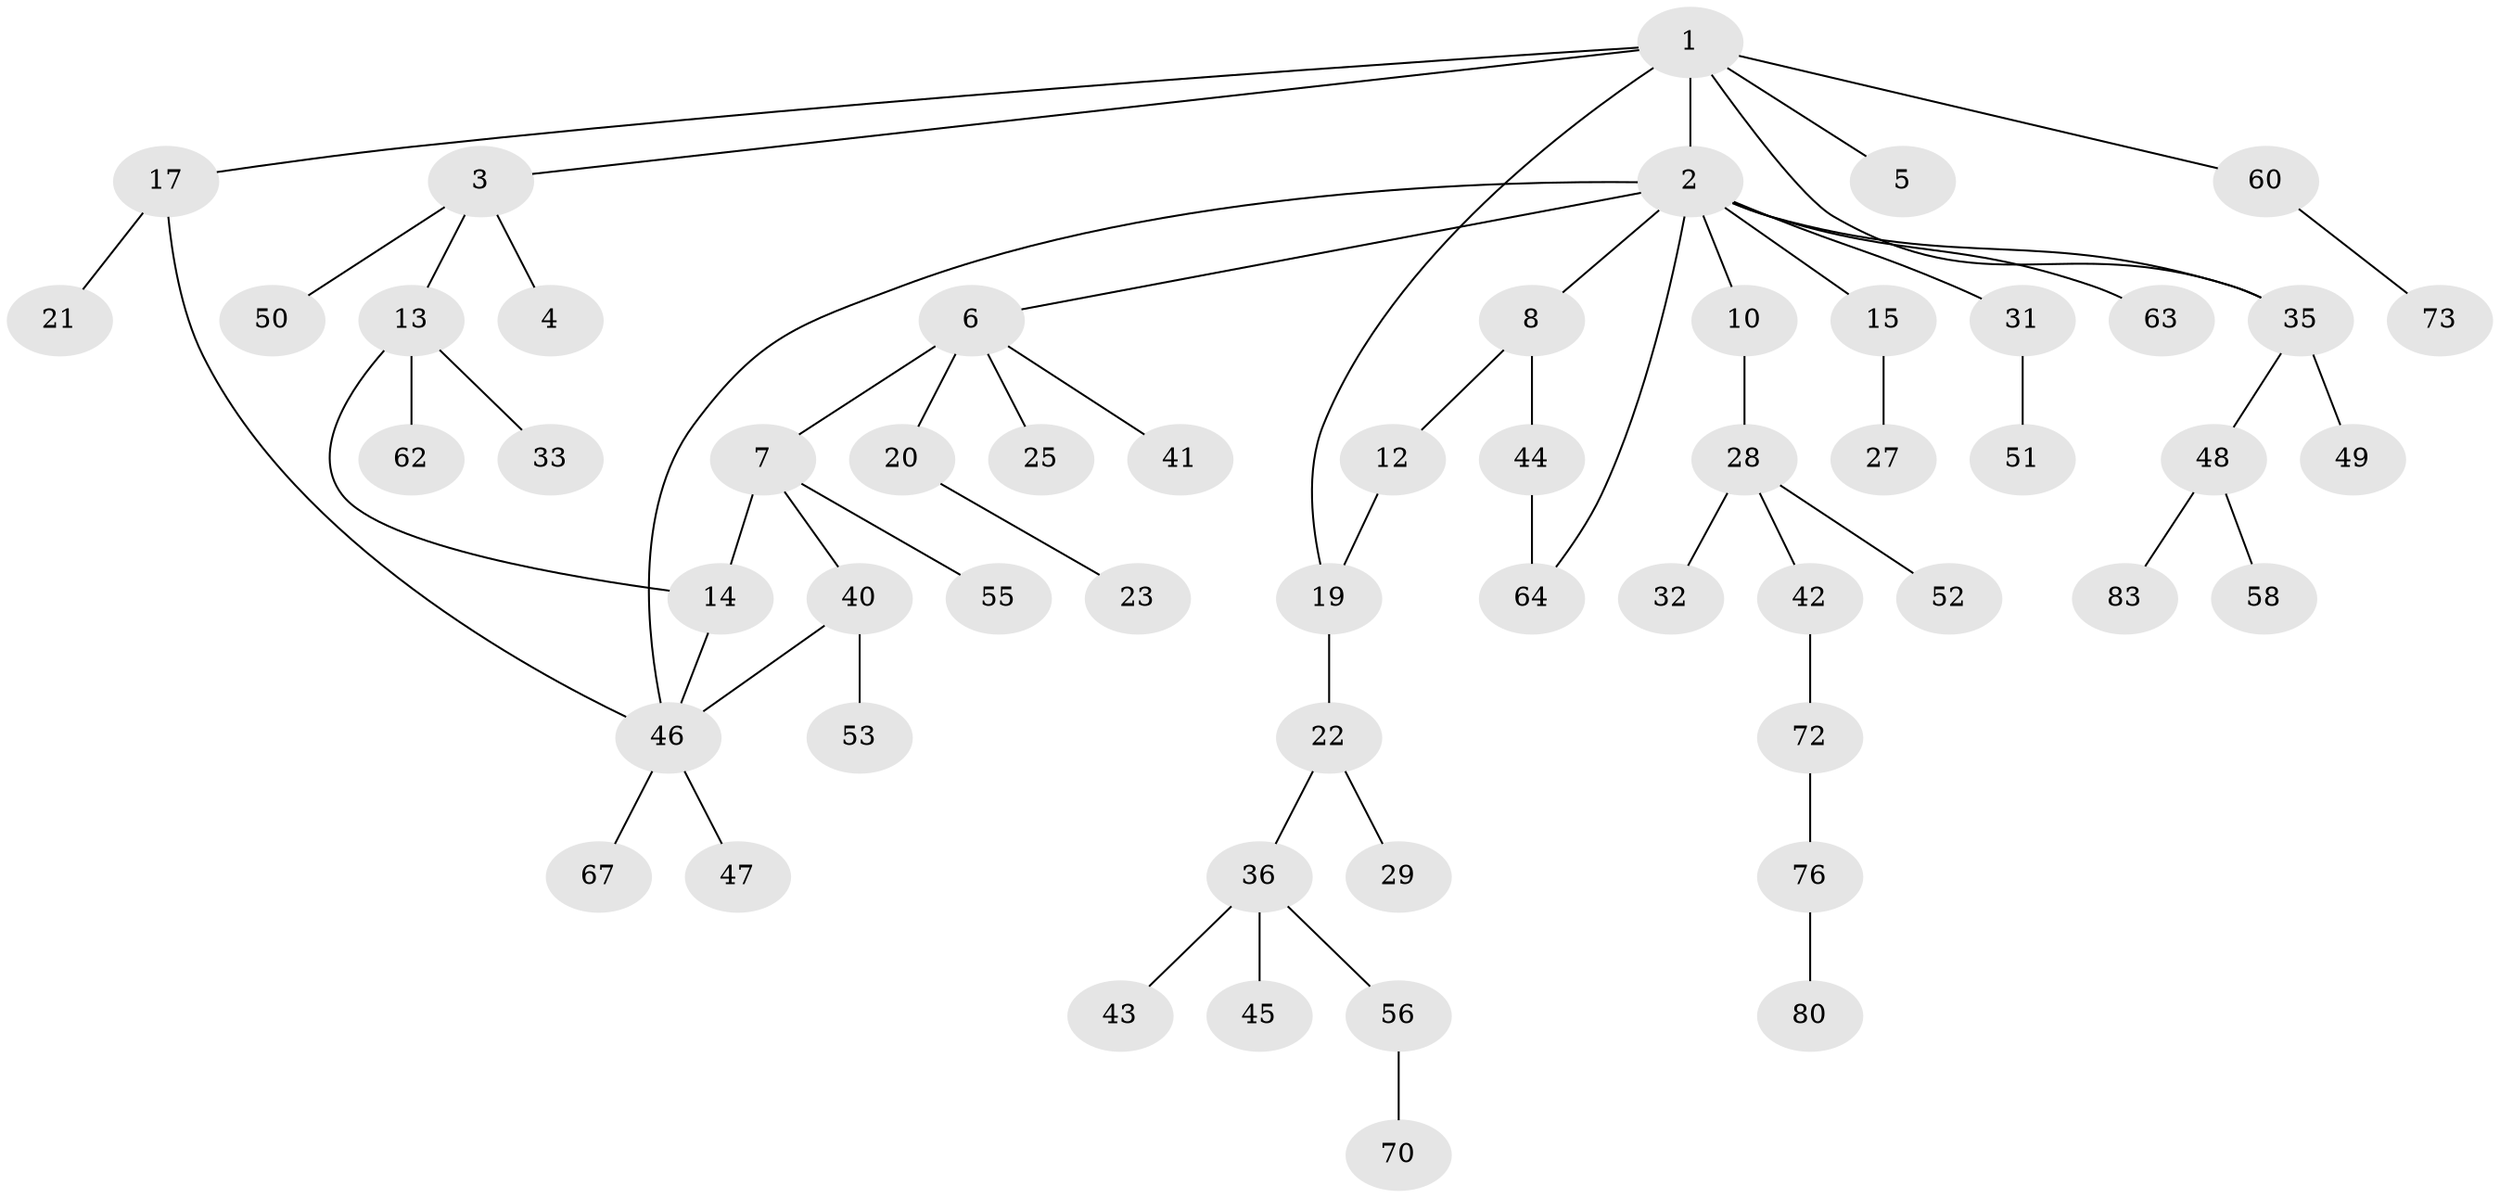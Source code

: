 // original degree distribution, {7: 0.011494252873563218, 10: 0.011494252873563218, 3: 0.13793103448275862, 2: 0.28735632183908044, 6: 0.011494252873563218, 5: 0.022988505747126436, 4: 0.09195402298850575, 1: 0.42528735632183906}
// Generated by graph-tools (version 1.1) at 2025/41/03/06/25 10:41:30]
// undirected, 56 vertices, 62 edges
graph export_dot {
graph [start="1"]
  node [color=gray90,style=filled];
  1 [super="+24"];
  2 [super="+11"];
  3 [super="+9"];
  4 [super="+34"];
  5 [super="+82"];
  6 [super="+16"];
  7 [super="+26"];
  8 [super="+18"];
  10 [super="+79"];
  12;
  13;
  14 [super="+84"];
  15 [super="+78"];
  17 [super="+39"];
  19 [super="+74"];
  20;
  21;
  22 [super="+30"];
  23 [super="+37"];
  25 [super="+66"];
  27;
  28 [super="+38"];
  29;
  31;
  32;
  33 [super="+77"];
  35 [super="+61"];
  36 [super="+54"];
  40 [super="+87"];
  41;
  42 [super="+71"];
  43;
  44 [super="+57"];
  45;
  46 [super="+59"];
  47 [super="+68"];
  48 [super="+65"];
  49;
  50;
  51 [super="+81"];
  52;
  53;
  55;
  56;
  58;
  60 [super="+69"];
  62 [super="+85"];
  63;
  64;
  67;
  70 [super="+75"];
  72;
  73;
  76 [super="+86"];
  80;
  83;
  1 -- 2;
  1 -- 3;
  1 -- 5;
  1 -- 17;
  1 -- 19;
  1 -- 60;
  1 -- 35;
  2 -- 6;
  2 -- 8;
  2 -- 10;
  2 -- 15;
  2 -- 31;
  2 -- 35;
  2 -- 63;
  2 -- 64;
  2 -- 46;
  3 -- 4;
  3 -- 50;
  3 -- 13;
  6 -- 7 [weight=2];
  6 -- 20;
  6 -- 25;
  6 -- 41;
  7 -- 40;
  7 -- 55;
  7 -- 14;
  8 -- 12;
  8 -- 44;
  10 -- 28;
  12 -- 19;
  13 -- 14;
  13 -- 33;
  13 -- 62;
  14 -- 46;
  15 -- 27;
  17 -- 21;
  17 -- 46;
  19 -- 22;
  20 -- 23;
  22 -- 29;
  22 -- 36;
  28 -- 32;
  28 -- 42;
  28 -- 52;
  31 -- 51;
  35 -- 48;
  35 -- 49;
  36 -- 43;
  36 -- 45;
  36 -- 56;
  40 -- 53;
  40 -- 46;
  42 -- 72;
  44 -- 64;
  46 -- 47;
  46 -- 67;
  48 -- 58;
  48 -- 83;
  56 -- 70;
  60 -- 73;
  72 -- 76;
  76 -- 80;
}
